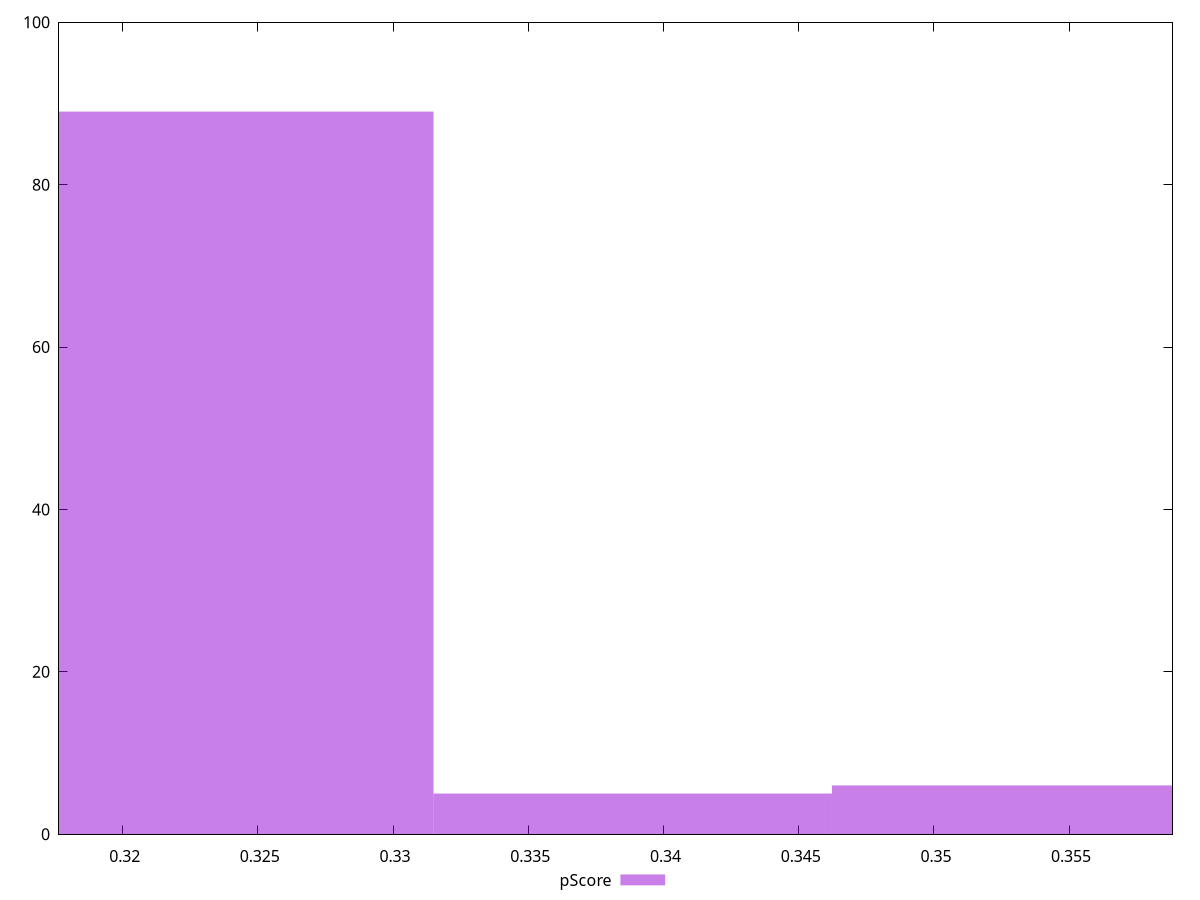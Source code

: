 reset

$pScore <<EOF
0.35359661987523855 6
0.32413023488563536 89
0.33886342738043695 5
EOF

set key outside below
set boxwidth 0.014733192494801607
set xrange [0.3176470588235294:0.3588235294117647]
set yrange [0:100]
set trange [0:100]
set style fill transparent solid 0.5 noborder
set terminal svg size 640, 490 enhanced background rgb 'white'
set output "report_00019_2021-02-10T18-14-37.922Z//unused-javascript/samples/pages+cached+noadtech+nomedia/pScore/histogram.svg"

plot $pScore title "pScore" with boxes

reset
